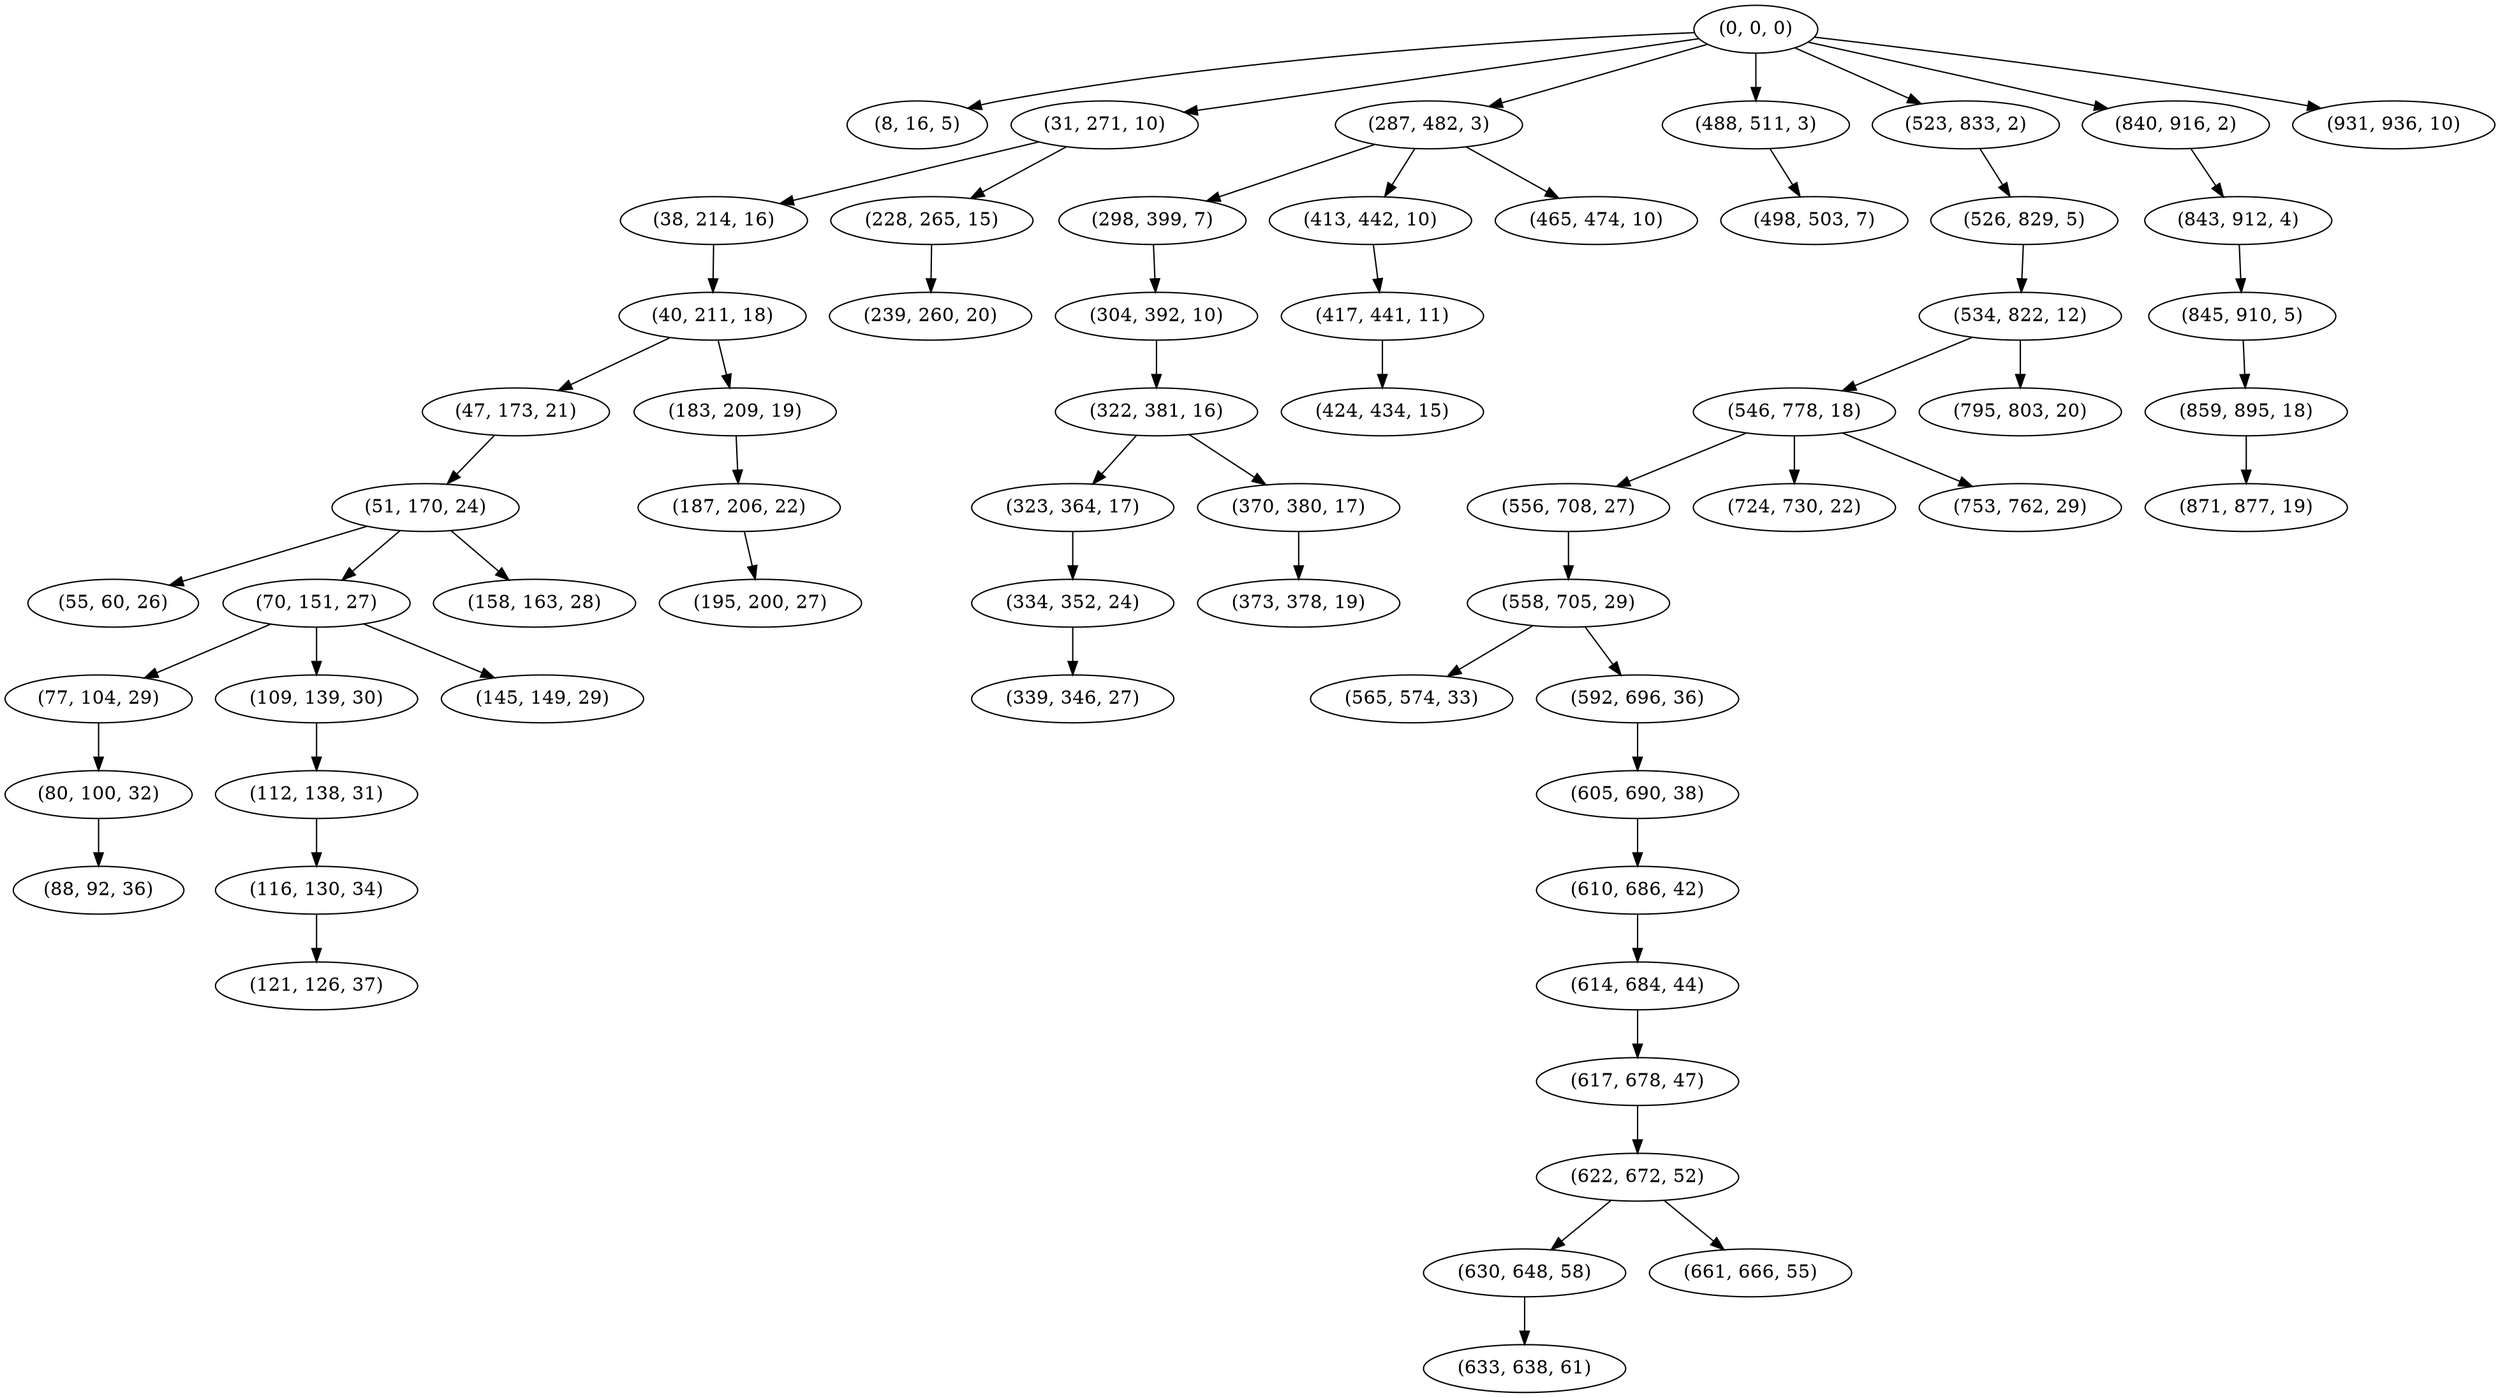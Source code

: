 digraph tree {
    "(0, 0, 0)";
    "(8, 16, 5)";
    "(31, 271, 10)";
    "(38, 214, 16)";
    "(40, 211, 18)";
    "(47, 173, 21)";
    "(51, 170, 24)";
    "(55, 60, 26)";
    "(70, 151, 27)";
    "(77, 104, 29)";
    "(80, 100, 32)";
    "(88, 92, 36)";
    "(109, 139, 30)";
    "(112, 138, 31)";
    "(116, 130, 34)";
    "(121, 126, 37)";
    "(145, 149, 29)";
    "(158, 163, 28)";
    "(183, 209, 19)";
    "(187, 206, 22)";
    "(195, 200, 27)";
    "(228, 265, 15)";
    "(239, 260, 20)";
    "(287, 482, 3)";
    "(298, 399, 7)";
    "(304, 392, 10)";
    "(322, 381, 16)";
    "(323, 364, 17)";
    "(334, 352, 24)";
    "(339, 346, 27)";
    "(370, 380, 17)";
    "(373, 378, 19)";
    "(413, 442, 10)";
    "(417, 441, 11)";
    "(424, 434, 15)";
    "(465, 474, 10)";
    "(488, 511, 3)";
    "(498, 503, 7)";
    "(523, 833, 2)";
    "(526, 829, 5)";
    "(534, 822, 12)";
    "(546, 778, 18)";
    "(556, 708, 27)";
    "(558, 705, 29)";
    "(565, 574, 33)";
    "(592, 696, 36)";
    "(605, 690, 38)";
    "(610, 686, 42)";
    "(614, 684, 44)";
    "(617, 678, 47)";
    "(622, 672, 52)";
    "(630, 648, 58)";
    "(633, 638, 61)";
    "(661, 666, 55)";
    "(724, 730, 22)";
    "(753, 762, 29)";
    "(795, 803, 20)";
    "(840, 916, 2)";
    "(843, 912, 4)";
    "(845, 910, 5)";
    "(859, 895, 18)";
    "(871, 877, 19)";
    "(931, 936, 10)";
    "(0, 0, 0)" -> "(8, 16, 5)";
    "(0, 0, 0)" -> "(31, 271, 10)";
    "(0, 0, 0)" -> "(287, 482, 3)";
    "(0, 0, 0)" -> "(488, 511, 3)";
    "(0, 0, 0)" -> "(523, 833, 2)";
    "(0, 0, 0)" -> "(840, 916, 2)";
    "(0, 0, 0)" -> "(931, 936, 10)";
    "(31, 271, 10)" -> "(38, 214, 16)";
    "(31, 271, 10)" -> "(228, 265, 15)";
    "(38, 214, 16)" -> "(40, 211, 18)";
    "(40, 211, 18)" -> "(47, 173, 21)";
    "(40, 211, 18)" -> "(183, 209, 19)";
    "(47, 173, 21)" -> "(51, 170, 24)";
    "(51, 170, 24)" -> "(55, 60, 26)";
    "(51, 170, 24)" -> "(70, 151, 27)";
    "(51, 170, 24)" -> "(158, 163, 28)";
    "(70, 151, 27)" -> "(77, 104, 29)";
    "(70, 151, 27)" -> "(109, 139, 30)";
    "(70, 151, 27)" -> "(145, 149, 29)";
    "(77, 104, 29)" -> "(80, 100, 32)";
    "(80, 100, 32)" -> "(88, 92, 36)";
    "(109, 139, 30)" -> "(112, 138, 31)";
    "(112, 138, 31)" -> "(116, 130, 34)";
    "(116, 130, 34)" -> "(121, 126, 37)";
    "(183, 209, 19)" -> "(187, 206, 22)";
    "(187, 206, 22)" -> "(195, 200, 27)";
    "(228, 265, 15)" -> "(239, 260, 20)";
    "(287, 482, 3)" -> "(298, 399, 7)";
    "(287, 482, 3)" -> "(413, 442, 10)";
    "(287, 482, 3)" -> "(465, 474, 10)";
    "(298, 399, 7)" -> "(304, 392, 10)";
    "(304, 392, 10)" -> "(322, 381, 16)";
    "(322, 381, 16)" -> "(323, 364, 17)";
    "(322, 381, 16)" -> "(370, 380, 17)";
    "(323, 364, 17)" -> "(334, 352, 24)";
    "(334, 352, 24)" -> "(339, 346, 27)";
    "(370, 380, 17)" -> "(373, 378, 19)";
    "(413, 442, 10)" -> "(417, 441, 11)";
    "(417, 441, 11)" -> "(424, 434, 15)";
    "(488, 511, 3)" -> "(498, 503, 7)";
    "(523, 833, 2)" -> "(526, 829, 5)";
    "(526, 829, 5)" -> "(534, 822, 12)";
    "(534, 822, 12)" -> "(546, 778, 18)";
    "(534, 822, 12)" -> "(795, 803, 20)";
    "(546, 778, 18)" -> "(556, 708, 27)";
    "(546, 778, 18)" -> "(724, 730, 22)";
    "(546, 778, 18)" -> "(753, 762, 29)";
    "(556, 708, 27)" -> "(558, 705, 29)";
    "(558, 705, 29)" -> "(565, 574, 33)";
    "(558, 705, 29)" -> "(592, 696, 36)";
    "(592, 696, 36)" -> "(605, 690, 38)";
    "(605, 690, 38)" -> "(610, 686, 42)";
    "(610, 686, 42)" -> "(614, 684, 44)";
    "(614, 684, 44)" -> "(617, 678, 47)";
    "(617, 678, 47)" -> "(622, 672, 52)";
    "(622, 672, 52)" -> "(630, 648, 58)";
    "(622, 672, 52)" -> "(661, 666, 55)";
    "(630, 648, 58)" -> "(633, 638, 61)";
    "(840, 916, 2)" -> "(843, 912, 4)";
    "(843, 912, 4)" -> "(845, 910, 5)";
    "(845, 910, 5)" -> "(859, 895, 18)";
    "(859, 895, 18)" -> "(871, 877, 19)";
}
